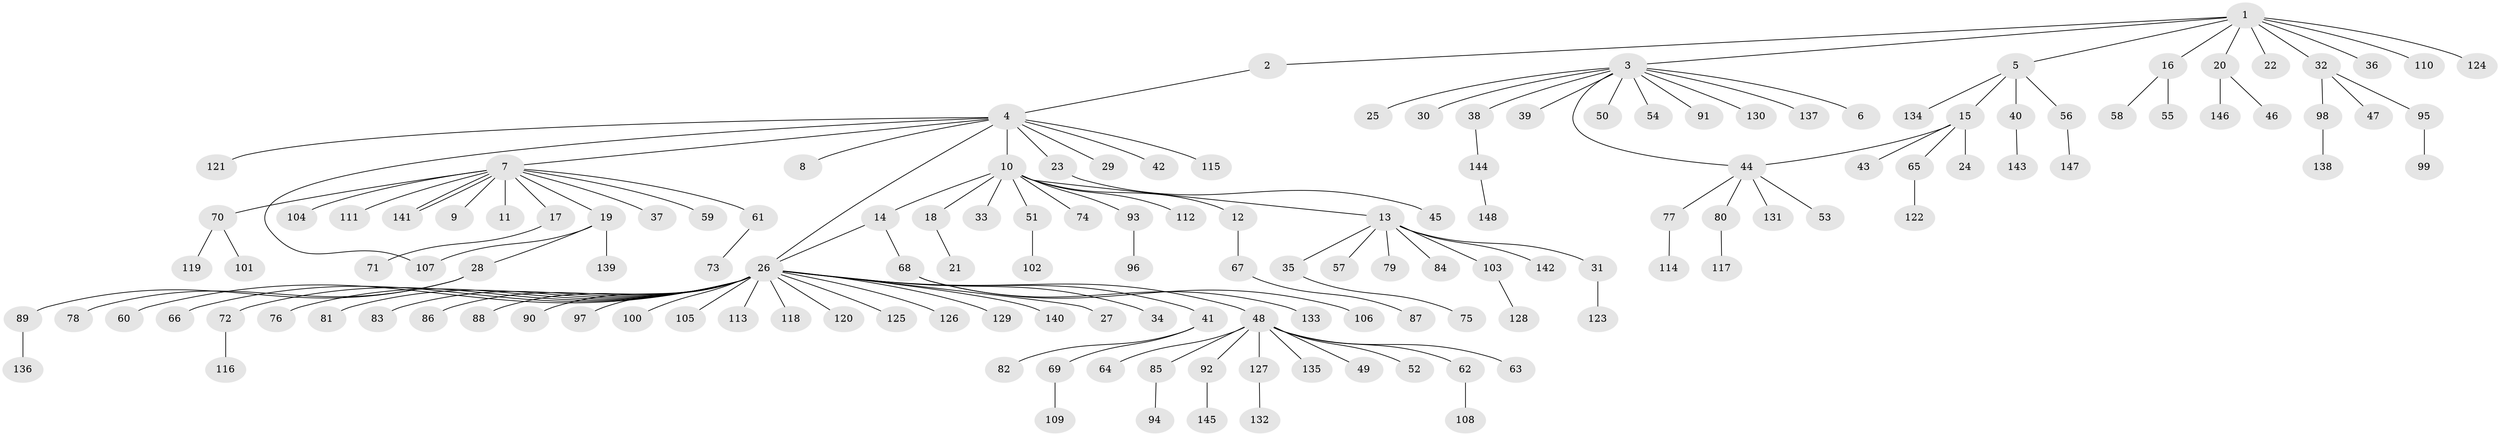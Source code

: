 // Generated by graph-tools (version 1.1) at 2025/01/03/09/25 03:01:38]
// undirected, 148 vertices, 151 edges
graph export_dot {
graph [start="1"]
  node [color=gray90,style=filled];
  1;
  2;
  3;
  4;
  5;
  6;
  7;
  8;
  9;
  10;
  11;
  12;
  13;
  14;
  15;
  16;
  17;
  18;
  19;
  20;
  21;
  22;
  23;
  24;
  25;
  26;
  27;
  28;
  29;
  30;
  31;
  32;
  33;
  34;
  35;
  36;
  37;
  38;
  39;
  40;
  41;
  42;
  43;
  44;
  45;
  46;
  47;
  48;
  49;
  50;
  51;
  52;
  53;
  54;
  55;
  56;
  57;
  58;
  59;
  60;
  61;
  62;
  63;
  64;
  65;
  66;
  67;
  68;
  69;
  70;
  71;
  72;
  73;
  74;
  75;
  76;
  77;
  78;
  79;
  80;
  81;
  82;
  83;
  84;
  85;
  86;
  87;
  88;
  89;
  90;
  91;
  92;
  93;
  94;
  95;
  96;
  97;
  98;
  99;
  100;
  101;
  102;
  103;
  104;
  105;
  106;
  107;
  108;
  109;
  110;
  111;
  112;
  113;
  114;
  115;
  116;
  117;
  118;
  119;
  120;
  121;
  122;
  123;
  124;
  125;
  126;
  127;
  128;
  129;
  130;
  131;
  132;
  133;
  134;
  135;
  136;
  137;
  138;
  139;
  140;
  141;
  142;
  143;
  144;
  145;
  146;
  147;
  148;
  1 -- 2;
  1 -- 3;
  1 -- 5;
  1 -- 16;
  1 -- 20;
  1 -- 22;
  1 -- 32;
  1 -- 36;
  1 -- 110;
  1 -- 124;
  2 -- 4;
  3 -- 6;
  3 -- 25;
  3 -- 30;
  3 -- 38;
  3 -- 39;
  3 -- 44;
  3 -- 50;
  3 -- 54;
  3 -- 91;
  3 -- 130;
  3 -- 137;
  4 -- 7;
  4 -- 8;
  4 -- 10;
  4 -- 23;
  4 -- 26;
  4 -- 29;
  4 -- 42;
  4 -- 107;
  4 -- 115;
  4 -- 121;
  5 -- 15;
  5 -- 40;
  5 -- 56;
  5 -- 134;
  7 -- 9;
  7 -- 11;
  7 -- 17;
  7 -- 19;
  7 -- 37;
  7 -- 59;
  7 -- 61;
  7 -- 70;
  7 -- 104;
  7 -- 111;
  7 -- 141;
  7 -- 141;
  10 -- 12;
  10 -- 13;
  10 -- 14;
  10 -- 18;
  10 -- 33;
  10 -- 51;
  10 -- 74;
  10 -- 93;
  10 -- 112;
  12 -- 67;
  13 -- 31;
  13 -- 35;
  13 -- 57;
  13 -- 79;
  13 -- 84;
  13 -- 103;
  13 -- 142;
  14 -- 26;
  14 -- 68;
  15 -- 24;
  15 -- 43;
  15 -- 44;
  15 -- 65;
  16 -- 55;
  16 -- 58;
  17 -- 71;
  18 -- 21;
  19 -- 28;
  19 -- 107;
  19 -- 139;
  20 -- 46;
  20 -- 146;
  23 -- 45;
  26 -- 27;
  26 -- 34;
  26 -- 41;
  26 -- 48;
  26 -- 60;
  26 -- 66;
  26 -- 72;
  26 -- 76;
  26 -- 81;
  26 -- 83;
  26 -- 86;
  26 -- 88;
  26 -- 90;
  26 -- 97;
  26 -- 100;
  26 -- 105;
  26 -- 113;
  26 -- 118;
  26 -- 120;
  26 -- 125;
  26 -- 126;
  26 -- 129;
  26 -- 140;
  28 -- 78;
  28 -- 89;
  31 -- 123;
  32 -- 47;
  32 -- 95;
  32 -- 98;
  35 -- 75;
  38 -- 144;
  40 -- 143;
  41 -- 69;
  41 -- 82;
  44 -- 53;
  44 -- 77;
  44 -- 80;
  44 -- 131;
  48 -- 49;
  48 -- 52;
  48 -- 62;
  48 -- 63;
  48 -- 64;
  48 -- 85;
  48 -- 92;
  48 -- 127;
  48 -- 135;
  51 -- 102;
  56 -- 147;
  61 -- 73;
  62 -- 108;
  65 -- 122;
  67 -- 87;
  68 -- 106;
  68 -- 133;
  69 -- 109;
  70 -- 101;
  70 -- 119;
  72 -- 116;
  77 -- 114;
  80 -- 117;
  85 -- 94;
  89 -- 136;
  92 -- 145;
  93 -- 96;
  95 -- 99;
  98 -- 138;
  103 -- 128;
  127 -- 132;
  144 -- 148;
}
